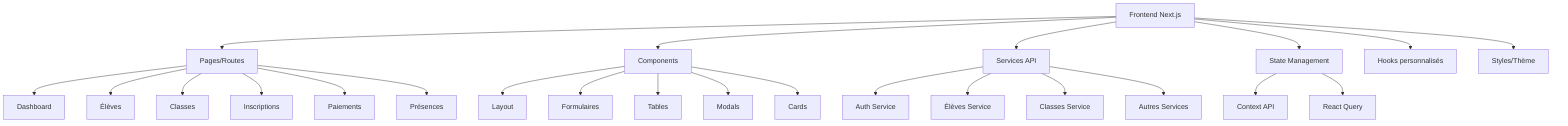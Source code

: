 graph TD;
    A["Frontend Next.js"] --> B["Pages/Routes"]
    A --> C["Components"]
    A --> D["Services API"]
    A --> E["State Management"]
    A --> F["Hooks personnalisés"]
    A --> G["Styles/Thème"]
    
    B --> B1["Dashboard"]
    B --> B2["Élèves"]
    B --> B3["Classes"]
    B --> B4["Inscriptions"]
    B --> B5["Paiements"]
    B --> B6["Présences"]
    
    C --> C1["Layout"]
    C --> C2["Formulaires"]
    C --> C3["Tables"]
    C --> C4["Modals"]
    C --> C5["Cards"]
    
    D --> D1["Auth Service"]
    D --> D2["Élèves Service"]
    D --> D3["Classes Service"]
    D --> D4["Autres Services"]
    
    E --> E1["Context API"]
    E --> E2["React Query"]
